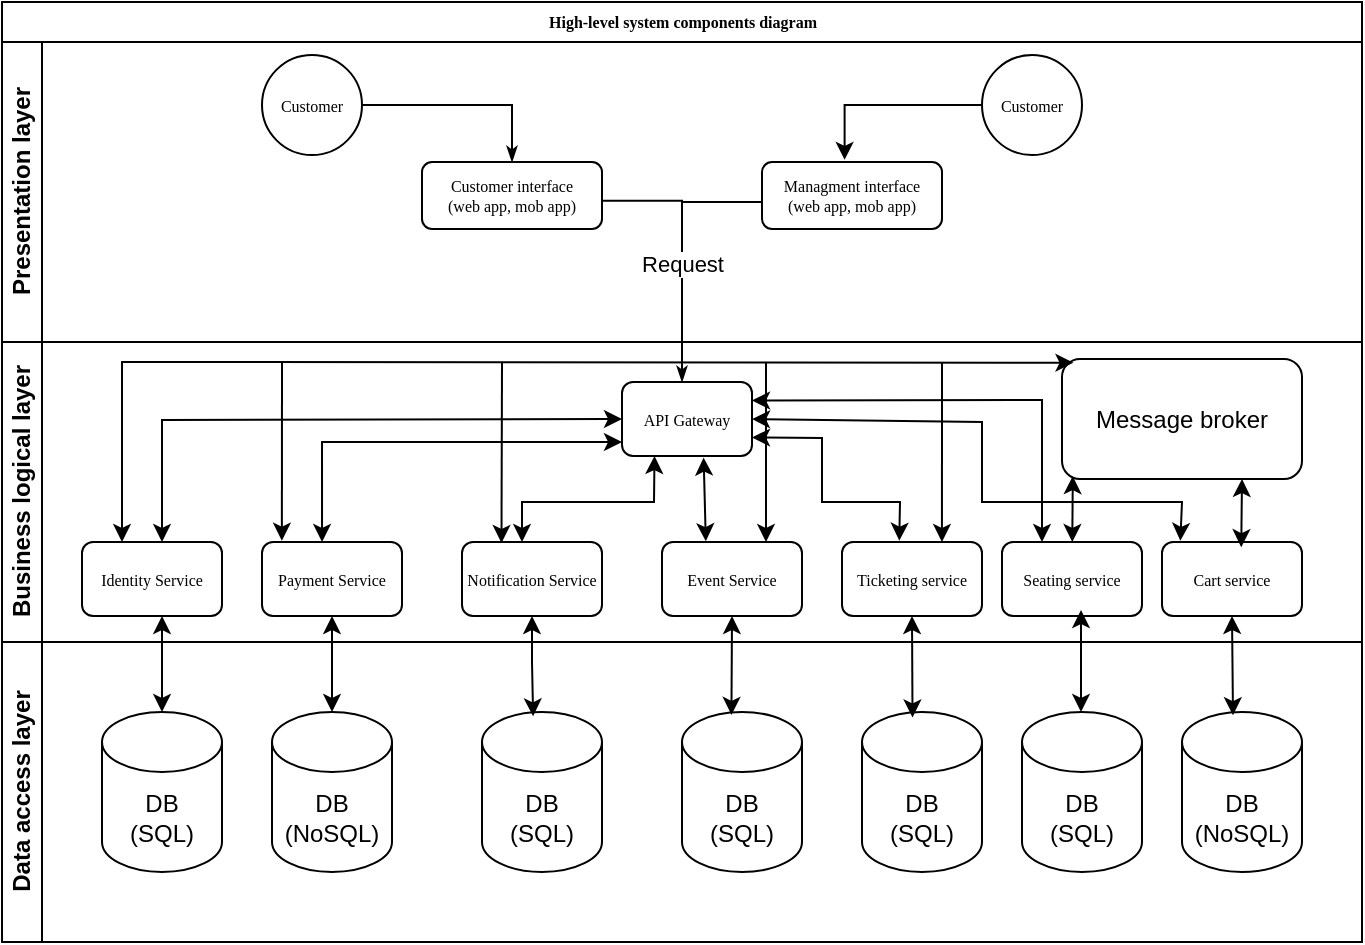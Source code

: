 <mxfile version="24.4.0" type="github" pages="3">
  <diagram id="C5RBs43oDa-KdzZeNtuy" name="Components">
    <mxGraphModel dx="1235" dy="614" grid="1" gridSize="10" guides="1" tooltips="1" connect="1" arrows="1" fold="1" page="1" pageScale="1" pageWidth="827" pageHeight="1169" math="0" shadow="0">
      <root>
        <mxCell id="WIyWlLk6GJQsqaUBKTNV-0" />
        <mxCell id="WIyWlLk6GJQsqaUBKTNV-1" parent="WIyWlLk6GJQsqaUBKTNV-0" />
        <mxCell id="FSC2xQSQnxuu6QK0y-9J-13" value="High-level system components diagram" style="swimlane;html=1;childLayout=stackLayout;horizontal=1;startSize=20;horizontalStack=0;rounded=0;shadow=0;labelBackgroundColor=none;strokeWidth=1;fontFamily=Verdana;fontSize=8;align=center;" parent="WIyWlLk6GJQsqaUBKTNV-1" vertex="1">
          <mxGeometry x="30" y="10" width="680" height="470" as="geometry" />
        </mxCell>
        <mxCell id="FSC2xQSQnxuu6QK0y-9J-14" value="&lt;div&gt;Presentation layer&lt;/div&gt;" style="swimlane;html=1;startSize=20;horizontal=0;" parent="FSC2xQSQnxuu6QK0y-9J-13" vertex="1">
          <mxGeometry y="20" width="680" height="150" as="geometry" />
        </mxCell>
        <mxCell id="FSC2xQSQnxuu6QK0y-9J-15" style="edgeStyle=orthogonalEdgeStyle;rounded=0;html=1;labelBackgroundColor=none;startArrow=none;startFill=0;startSize=5;endArrow=classicThin;endFill=1;endSize=5;jettySize=auto;orthogonalLoop=1;strokeWidth=1;fontFamily=Verdana;fontSize=8" parent="FSC2xQSQnxuu6QK0y-9J-14" source="FSC2xQSQnxuu6QK0y-9J-16" target="FSC2xQSQnxuu6QK0y-9J-17" edge="1">
          <mxGeometry relative="1" as="geometry" />
        </mxCell>
        <mxCell id="FSC2xQSQnxuu6QK0y-9J-16" value="Customer" style="ellipse;whiteSpace=wrap;html=1;rounded=0;shadow=0;labelBackgroundColor=none;strokeWidth=1;fontFamily=Verdana;fontSize=8;align=center;" parent="FSC2xQSQnxuu6QK0y-9J-14" vertex="1">
          <mxGeometry x="130" y="6.5" width="50" height="50" as="geometry" />
        </mxCell>
        <mxCell id="FSC2xQSQnxuu6QK0y-9J-17" value="Customer interface&lt;div&gt;(web app, mob app)&lt;/div&gt;" style="rounded=1;whiteSpace=wrap;html=1;shadow=0;labelBackgroundColor=none;strokeWidth=1;fontFamily=Verdana;fontSize=8;align=center;" parent="FSC2xQSQnxuu6QK0y-9J-14" vertex="1">
          <mxGeometry x="210" y="60" width="90" height="33.5" as="geometry" />
        </mxCell>
        <mxCell id="CyoPv5MJOiadHyvmUzNJ-12" value="Customer" style="ellipse;whiteSpace=wrap;html=1;rounded=0;shadow=0;labelBackgroundColor=none;strokeWidth=1;fontFamily=Verdana;fontSize=8;align=center;" parent="FSC2xQSQnxuu6QK0y-9J-14" vertex="1">
          <mxGeometry x="490" y="6.5" width="50" height="50" as="geometry" />
        </mxCell>
        <mxCell id="CyoPv5MJOiadHyvmUzNJ-13" value="Managment interface&lt;div&gt;(web app, mob app)&lt;/div&gt;" style="rounded=1;whiteSpace=wrap;html=1;shadow=0;labelBackgroundColor=none;strokeWidth=1;fontFamily=Verdana;fontSize=8;align=center;" parent="FSC2xQSQnxuu6QK0y-9J-14" vertex="1">
          <mxGeometry x="380" y="60" width="90" height="33.5" as="geometry" />
        </mxCell>
        <mxCell id="CyoPv5MJOiadHyvmUzNJ-14" value="" style="endArrow=none;html=1;rounded=0;" parent="FSC2xQSQnxuu6QK0y-9J-14" edge="1">
          <mxGeometry width="50" height="50" relative="1" as="geometry">
            <mxPoint x="340" y="80" as="sourcePoint" />
            <mxPoint x="380" y="80" as="targetPoint" />
          </mxGeometry>
        </mxCell>
        <mxCell id="CyoPv5MJOiadHyvmUzNJ-16" style="edgeStyle=orthogonalEdgeStyle;rounded=0;orthogonalLoop=1;jettySize=auto;html=1;entryX=0.459;entryY=-0.032;entryDx=0;entryDy=0;entryPerimeter=0;" parent="FSC2xQSQnxuu6QK0y-9J-14" source="CyoPv5MJOiadHyvmUzNJ-12" target="CyoPv5MJOiadHyvmUzNJ-13" edge="1">
          <mxGeometry relative="1" as="geometry" />
        </mxCell>
        <mxCell id="FSC2xQSQnxuu6QK0y-9J-38" style="edgeStyle=orthogonalEdgeStyle;rounded=0;html=1;labelBackgroundColor=none;startArrow=none;startFill=0;startSize=5;endArrow=classicThin;endFill=1;endSize=5;jettySize=auto;orthogonalLoop=1;strokeWidth=1;fontFamily=Verdana;fontSize=8;exitX=0.995;exitY=0.578;exitDx=0;exitDy=0;exitPerimeter=0;" parent="FSC2xQSQnxuu6QK0y-9J-13" source="FSC2xQSQnxuu6QK0y-9J-17" target="FSC2xQSQnxuu6QK0y-9J-28" edge="1">
          <mxGeometry relative="1" as="geometry">
            <Array as="points">
              <mxPoint x="340" y="99" />
            </Array>
          </mxGeometry>
        </mxCell>
        <mxCell id="FSC2xQSQnxuu6QK0y-9J-48" value="Request" style="edgeLabel;html=1;align=center;verticalAlign=middle;resizable=0;points=[];" parent="FSC2xQSQnxuu6QK0y-9J-38" vertex="1" connectable="0">
          <mxGeometry x="-0.827" y="1" relative="1" as="geometry">
            <mxPoint x="29" y="32" as="offset" />
          </mxGeometry>
        </mxCell>
        <mxCell id="FSC2xQSQnxuu6QK0y-9J-26" value="Business logical layer" style="swimlane;html=1;startSize=20;horizontal=0;" parent="FSC2xQSQnxuu6QK0y-9J-13" vertex="1">
          <mxGeometry y="170" width="680" height="150" as="geometry" />
        </mxCell>
        <mxCell id="FSC2xQSQnxuu6QK0y-9J-28" value="API Gateway" style="rounded=1;whiteSpace=wrap;html=1;shadow=0;labelBackgroundColor=none;strokeWidth=1;fontFamily=Verdana;fontSize=8;align=center;" parent="FSC2xQSQnxuu6QK0y-9J-26" vertex="1">
          <mxGeometry x="310" y="20" width="65" height="37" as="geometry" />
        </mxCell>
        <mxCell id="FSC2xQSQnxuu6QK0y-9J-19" value="Identity Service" style="rounded=1;whiteSpace=wrap;html=1;shadow=0;labelBackgroundColor=none;strokeWidth=1;fontFamily=Verdana;fontSize=8;align=center;" parent="FSC2xQSQnxuu6QK0y-9J-26" vertex="1">
          <mxGeometry x="40" y="100.0" width="70" height="37" as="geometry" />
        </mxCell>
        <mxCell id="FSC2xQSQnxuu6QK0y-9J-46" value="Event Service" style="rounded=1;whiteSpace=wrap;html=1;shadow=0;labelBackgroundColor=none;strokeWidth=1;fontFamily=Verdana;fontSize=8;align=center;" parent="FSC2xQSQnxuu6QK0y-9J-26" vertex="1">
          <mxGeometry x="330" y="100" width="70" height="37" as="geometry" />
        </mxCell>
        <mxCell id="FSC2xQSQnxuu6QK0y-9J-22" value="Payment Service" style="rounded=1;whiteSpace=wrap;html=1;shadow=0;labelBackgroundColor=none;strokeWidth=1;fontFamily=Verdana;fontSize=8;align=center;" parent="FSC2xQSQnxuu6QK0y-9J-26" vertex="1">
          <mxGeometry x="130" y="100.0" width="70" height="37" as="geometry" />
        </mxCell>
        <mxCell id="FSC2xQSQnxuu6QK0y-9J-37" value="Notification Service" style="rounded=1;whiteSpace=wrap;html=1;shadow=0;labelBackgroundColor=none;strokeWidth=1;fontFamily=Verdana;fontSize=8;align=center;" parent="FSC2xQSQnxuu6QK0y-9J-26" vertex="1">
          <mxGeometry x="230" y="100" width="70" height="37" as="geometry" />
        </mxCell>
        <mxCell id="FSC2xQSQnxuu6QK0y-9J-52" value="Ticketing service" style="rounded=1;whiteSpace=wrap;html=1;shadow=0;labelBackgroundColor=none;strokeWidth=1;fontFamily=Verdana;fontSize=8;align=center;" parent="FSC2xQSQnxuu6QK0y-9J-26" vertex="1">
          <mxGeometry x="420" y="100" width="70" height="37" as="geometry" />
        </mxCell>
        <mxCell id="FSC2xQSQnxuu6QK0y-9J-59" value="" style="endArrow=classic;startArrow=classic;html=1;rounded=0;entryX=0;entryY=0.5;entryDx=0;entryDy=0;" parent="FSC2xQSQnxuu6QK0y-9J-26" target="FSC2xQSQnxuu6QK0y-9J-28" edge="1">
          <mxGeometry width="50" height="50" relative="1" as="geometry">
            <mxPoint x="80" y="100" as="sourcePoint" />
            <mxPoint x="200" y="60" as="targetPoint" />
            <Array as="points">
              <mxPoint x="80" y="39" />
            </Array>
          </mxGeometry>
        </mxCell>
        <mxCell id="FSC2xQSQnxuu6QK0y-9J-61" value="" style="endArrow=classic;startArrow=classic;html=1;rounded=0;entryX=0.5;entryY=1;entryDx=0;entryDy=0;" parent="FSC2xQSQnxuu6QK0y-9J-26" edge="1">
          <mxGeometry width="50" height="50" relative="1" as="geometry">
            <mxPoint x="80" y="185" as="sourcePoint" />
            <mxPoint x="80" y="137" as="targetPoint" />
          </mxGeometry>
        </mxCell>
        <mxCell id="FSC2xQSQnxuu6QK0y-9J-62" value="" style="endArrow=classic;startArrow=classic;html=1;rounded=0;entryX=0;entryY=0.811;entryDx=0;entryDy=0;exitX=0.429;exitY=0;exitDx=0;exitDy=0;exitPerimeter=0;entryPerimeter=0;" parent="FSC2xQSQnxuu6QK0y-9J-26" source="FSC2xQSQnxuu6QK0y-9J-22" target="FSC2xQSQnxuu6QK0y-9J-28" edge="1">
          <mxGeometry width="50" height="50" relative="1" as="geometry">
            <mxPoint x="130" y="160" as="sourcePoint" />
            <mxPoint x="180" y="110" as="targetPoint" />
            <Array as="points">
              <mxPoint x="160" y="50" />
            </Array>
          </mxGeometry>
        </mxCell>
        <mxCell id="FSC2xQSQnxuu6QK0y-9J-63" value="" style="endArrow=classic;startArrow=classic;html=1;rounded=0;entryX=0.25;entryY=1;entryDx=0;entryDy=0;" parent="FSC2xQSQnxuu6QK0y-9J-26" target="FSC2xQSQnxuu6QK0y-9J-28" edge="1">
          <mxGeometry width="50" height="50" relative="1" as="geometry">
            <mxPoint x="260" y="100" as="sourcePoint" />
            <mxPoint x="180" y="110" as="targetPoint" />
            <Array as="points">
              <mxPoint x="260" y="80" />
              <mxPoint x="326" y="80" />
            </Array>
          </mxGeometry>
        </mxCell>
        <mxCell id="FSC2xQSQnxuu6QK0y-9J-64" value="" style="endArrow=classic;startArrow=classic;html=1;rounded=0;exitX=0.313;exitY=-0.011;exitDx=0;exitDy=0;exitPerimeter=0;entryX=0.628;entryY=1.022;entryDx=0;entryDy=0;entryPerimeter=0;" parent="FSC2xQSQnxuu6QK0y-9J-26" source="FSC2xQSQnxuu6QK0y-9J-46" target="FSC2xQSQnxuu6QK0y-9J-28" edge="1">
          <mxGeometry width="50" height="50" relative="1" as="geometry">
            <mxPoint x="130" y="160" as="sourcePoint" />
            <mxPoint x="350" y="60" as="targetPoint" />
          </mxGeometry>
        </mxCell>
        <mxCell id="FSC2xQSQnxuu6QK0y-9J-77" value="" style="endArrow=classic;startArrow=classic;html=1;rounded=0;exitX=1;exitY=0.75;exitDx=0;exitDy=0;entryX=0.409;entryY=-0.018;entryDx=0;entryDy=0;entryPerimeter=0;" parent="FSC2xQSQnxuu6QK0y-9J-26" source="FSC2xQSQnxuu6QK0y-9J-28" target="FSC2xQSQnxuu6QK0y-9J-52" edge="1">
          <mxGeometry width="50" height="50" relative="1" as="geometry">
            <mxPoint x="410" y="120" as="sourcePoint" />
            <mxPoint x="460" y="70" as="targetPoint" />
            <Array as="points">
              <mxPoint x="410" y="48" />
              <mxPoint x="410" y="80" />
              <mxPoint x="449" y="80" />
            </Array>
          </mxGeometry>
        </mxCell>
        <mxCell id="8PGqrRQLjZs6h35ACoNm-7" value="Message broker" style="rounded=1;whiteSpace=wrap;html=1;" parent="FSC2xQSQnxuu6QK0y-9J-26" vertex="1">
          <mxGeometry x="530" y="8.5" width="120" height="60" as="geometry" />
        </mxCell>
        <mxCell id="8PGqrRQLjZs6h35ACoNm-8" value="" style="endArrow=classic;startArrow=classic;html=1;rounded=0;entryX=0.027;entryY=0.031;entryDx=0;entryDy=0;entryPerimeter=0;exitX=0.25;exitY=0;exitDx=0;exitDy=0;" parent="FSC2xQSQnxuu6QK0y-9J-26" edge="1">
          <mxGeometry width="50" height="50" relative="1" as="geometry">
            <mxPoint x="60" y="100" as="sourcePoint" />
            <mxPoint x="535.74" y="10.36" as="targetPoint" />
            <Array as="points">
              <mxPoint x="60" y="10" />
            </Array>
          </mxGeometry>
        </mxCell>
        <mxCell id="8PGqrRQLjZs6h35ACoNm-10" value="" style="endArrow=classic;html=1;rounded=0;entryX=0.142;entryY=-0.018;entryDx=0;entryDy=0;entryPerimeter=0;" parent="FSC2xQSQnxuu6QK0y-9J-26" target="FSC2xQSQnxuu6QK0y-9J-22" edge="1">
          <mxGeometry width="50" height="50" relative="1" as="geometry">
            <mxPoint x="140" y="10" as="sourcePoint" />
            <mxPoint x="140.0" y="95.708" as="targetPoint" />
          </mxGeometry>
        </mxCell>
        <mxCell id="8PGqrRQLjZs6h35ACoNm-13" value="" style="endArrow=classic;html=1;rounded=0;entryX=0.282;entryY=0.013;entryDx=0;entryDy=0;entryPerimeter=0;" parent="FSC2xQSQnxuu6QK0y-9J-26" target="FSC2xQSQnxuu6QK0y-9J-37" edge="1">
          <mxGeometry width="50" height="50" relative="1" as="geometry">
            <mxPoint x="250" y="10" as="sourcePoint" />
            <mxPoint x="250" y="78.5" as="targetPoint" />
          </mxGeometry>
        </mxCell>
        <mxCell id="8PGqrRQLjZs6h35ACoNm-9" value="" style="endArrow=classic;html=1;rounded=0;" parent="FSC2xQSQnxuu6QK0y-9J-26" edge="1">
          <mxGeometry width="50" height="50" relative="1" as="geometry">
            <mxPoint x="382" y="10" as="sourcePoint" />
            <mxPoint x="382" y="100" as="targetPoint" />
          </mxGeometry>
        </mxCell>
        <mxCell id="CyoPv5MJOiadHyvmUzNJ-0" value="Cart service" style="rounded=1;whiteSpace=wrap;html=1;shadow=0;labelBackgroundColor=none;strokeWidth=1;fontFamily=Verdana;fontSize=8;align=center;" parent="FSC2xQSQnxuu6QK0y-9J-26" vertex="1">
          <mxGeometry x="580" y="100" width="70" height="37" as="geometry" />
        </mxCell>
        <mxCell id="CyoPv5MJOiadHyvmUzNJ-3" value="" style="endArrow=classic;startArrow=classic;html=1;rounded=0;exitX=0.566;exitY=0.07;exitDx=0;exitDy=0;exitPerimeter=0;entryX=0.75;entryY=1;entryDx=0;entryDy=0;" parent="FSC2xQSQnxuu6QK0y-9J-26" source="CyoPv5MJOiadHyvmUzNJ-0" target="8PGqrRQLjZs6h35ACoNm-7" edge="1">
          <mxGeometry width="50" height="50" relative="1" as="geometry">
            <mxPoint x="470" y="110" as="sourcePoint" />
            <mxPoint x="540" y="70" as="targetPoint" />
          </mxGeometry>
        </mxCell>
        <mxCell id="CyoPv5MJOiadHyvmUzNJ-18" value="" style="endArrow=classic;startArrow=classic;html=1;rounded=0;entryX=1;entryY=0.5;entryDx=0;entryDy=0;exitX=0.131;exitY=-0.016;exitDx=0;exitDy=0;exitPerimeter=0;" parent="FSC2xQSQnxuu6QK0y-9J-26" source="CyoPv5MJOiadHyvmUzNJ-0" target="FSC2xQSQnxuu6QK0y-9J-28" edge="1">
          <mxGeometry width="50" height="50" relative="1" as="geometry">
            <mxPoint x="270" y="150" as="sourcePoint" />
            <mxPoint x="320" y="100" as="targetPoint" />
            <Array as="points">
              <mxPoint x="590" y="80" />
              <mxPoint x="490" y="80" />
              <mxPoint x="490" y="40" />
            </Array>
          </mxGeometry>
        </mxCell>
        <mxCell id="M_gSmK0zAXzEEcm4Omqn-4" value="Seating service" style="rounded=1;whiteSpace=wrap;html=1;shadow=0;labelBackgroundColor=none;strokeWidth=1;fontFamily=Verdana;fontSize=8;align=center;" vertex="1" parent="FSC2xQSQnxuu6QK0y-9J-26">
          <mxGeometry x="500" y="100" width="70" height="37" as="geometry" />
        </mxCell>
        <mxCell id="M_gSmK0zAXzEEcm4Omqn-7" value="" style="endArrow=classic;startArrow=classic;html=1;rounded=0;entryX=0.045;entryY=0.976;entryDx=0;entryDy=0;entryPerimeter=0;" edge="1" parent="FSC2xQSQnxuu6QK0y-9J-26" source="M_gSmK0zAXzEEcm4Omqn-4" target="8PGqrRQLjZs6h35ACoNm-7">
          <mxGeometry width="50" height="50" relative="1" as="geometry">
            <mxPoint x="630" y="113" as="sourcePoint" />
            <mxPoint x="540" y="70" as="targetPoint" />
          </mxGeometry>
        </mxCell>
        <mxCell id="M_gSmK0zAXzEEcm4Omqn-9" value="" style="endArrow=classic;startArrow=classic;html=1;rounded=0;exitX=1;exitY=0.25;exitDx=0;exitDy=0;" edge="1" parent="FSC2xQSQnxuu6QK0y-9J-26" source="FSC2xQSQnxuu6QK0y-9J-28">
          <mxGeometry width="50" height="50" relative="1" as="geometry">
            <mxPoint x="410" y="140" as="sourcePoint" />
            <mxPoint x="520" y="100" as="targetPoint" />
            <Array as="points">
              <mxPoint x="520" y="29" />
            </Array>
          </mxGeometry>
        </mxCell>
        <mxCell id="FSC2xQSQnxuu6QK0y-9J-30" value="Data access layer" style="swimlane;html=1;startSize=20;horizontal=0;" parent="FSC2xQSQnxuu6QK0y-9J-13" vertex="1">
          <mxGeometry y="320" width="680" height="150" as="geometry" />
        </mxCell>
        <mxCell id="FSC2xQSQnxuu6QK0y-9J-56" value="DB&lt;div&gt;(NoSQL)&lt;/div&gt;" style="shape=cylinder3;whiteSpace=wrap;html=1;boundedLbl=1;backgroundOutline=1;size=15;" parent="FSC2xQSQnxuu6QK0y-9J-30" vertex="1">
          <mxGeometry x="135" y="35" width="60" height="80" as="geometry" />
        </mxCell>
        <mxCell id="FSC2xQSQnxuu6QK0y-9J-55" value="DB&lt;br&gt;(SQL)" style="shape=cylinder3;whiteSpace=wrap;html=1;boundedLbl=1;backgroundOutline=1;size=15;" parent="FSC2xQSQnxuu6QK0y-9J-30" vertex="1">
          <mxGeometry x="50" y="35" width="60" height="80" as="geometry" />
        </mxCell>
        <mxCell id="FSC2xQSQnxuu6QK0y-9J-57" value="DB&lt;div&gt;(SQL)&lt;/div&gt;" style="shape=cylinder3;whiteSpace=wrap;html=1;boundedLbl=1;backgroundOutline=1;size=15;" parent="FSC2xQSQnxuu6QK0y-9J-30" vertex="1">
          <mxGeometry x="340" y="35" width="60" height="80" as="geometry" />
        </mxCell>
        <mxCell id="8PGqrRQLjZs6h35ACoNm-0" value="DB&lt;div&gt;(SQL)&lt;/div&gt;" style="shape=cylinder3;whiteSpace=wrap;html=1;boundedLbl=1;backgroundOutline=1;size=15;" parent="FSC2xQSQnxuu6QK0y-9J-30" vertex="1">
          <mxGeometry x="240" y="35" width="60" height="80" as="geometry" />
        </mxCell>
        <mxCell id="8PGqrRQLjZs6h35ACoNm-6" value="DB&lt;div&gt;(SQL)&lt;/div&gt;" style="shape=cylinder3;whiteSpace=wrap;html=1;boundedLbl=1;backgroundOutline=1;size=15;" parent="FSC2xQSQnxuu6QK0y-9J-30" vertex="1">
          <mxGeometry x="430" y="35" width="60" height="80" as="geometry" />
        </mxCell>
        <mxCell id="CyoPv5MJOiadHyvmUzNJ-1" value="DB&lt;div&gt;(NoSQL)&lt;/div&gt;" style="shape=cylinder3;whiteSpace=wrap;html=1;boundedLbl=1;backgroundOutline=1;size=15;" parent="FSC2xQSQnxuu6QK0y-9J-30" vertex="1">
          <mxGeometry x="590" y="35" width="60" height="80" as="geometry" />
        </mxCell>
        <mxCell id="M_gSmK0zAXzEEcm4Omqn-3" value="DB&lt;div&gt;(SQL)&lt;/div&gt;" style="shape=cylinder3;whiteSpace=wrap;html=1;boundedLbl=1;backgroundOutline=1;size=15;" vertex="1" parent="FSC2xQSQnxuu6QK0y-9J-30">
          <mxGeometry x="510" y="35" width="60" height="80" as="geometry" />
        </mxCell>
        <mxCell id="M_gSmK0zAXzEEcm4Omqn-5" value="" style="endArrow=classic;startArrow=classic;html=1;rounded=0;entryX=0.5;entryY=1;entryDx=0;entryDy=0;exitX=0.421;exitY=0.034;exitDx=0;exitDy=0;exitPerimeter=0;" edge="1" parent="FSC2xQSQnxuu6QK0y-9J-30">
          <mxGeometry width="50" height="50" relative="1" as="geometry">
            <mxPoint x="539.5" y="35" as="sourcePoint" />
            <mxPoint x="539.5" y="-16" as="targetPoint" />
          </mxGeometry>
        </mxCell>
        <mxCell id="FSC2xQSQnxuu6QK0y-9J-60" value="" style="endArrow=classic;startArrow=classic;html=1;rounded=0;entryX=0.5;entryY=1;entryDx=0;entryDy=0;" parent="FSC2xQSQnxuu6QK0y-9J-13" source="FSC2xQSQnxuu6QK0y-9J-56" target="FSC2xQSQnxuu6QK0y-9J-22" edge="1">
          <mxGeometry width="50" height="50" relative="1" as="geometry">
            <mxPoint x="130" y="380" as="sourcePoint" />
            <mxPoint x="180" y="330" as="targetPoint" />
          </mxGeometry>
        </mxCell>
        <mxCell id="FSC2xQSQnxuu6QK0y-9J-78" value="" style="endArrow=classic;startArrow=classic;html=1;rounded=0;entryX=0.5;entryY=1;entryDx=0;entryDy=0;exitX=0.421;exitY=0.034;exitDx=0;exitDy=0;exitPerimeter=0;" parent="FSC2xQSQnxuu6QK0y-9J-13" source="8PGqrRQLjZs6h35ACoNm-6" target="FSC2xQSQnxuu6QK0y-9J-52" edge="1">
          <mxGeometry width="50" height="50" relative="1" as="geometry">
            <mxPoint x="455" y="350" as="sourcePoint" />
            <mxPoint x="535" y="300" as="targetPoint" />
          </mxGeometry>
        </mxCell>
        <mxCell id="FSC2xQSQnxuu6QK0y-9J-82" value="" style="endArrow=classic;startArrow=classic;html=1;rounded=0;entryX=0.5;entryY=1;entryDx=0;entryDy=0;exitX=0.426;exitY=0.027;exitDx=0;exitDy=0;exitPerimeter=0;" parent="FSC2xQSQnxuu6QK0y-9J-13" source="8PGqrRQLjZs6h35ACoNm-0" target="FSC2xQSQnxuu6QK0y-9J-37" edge="1">
          <mxGeometry width="50" height="50" relative="1" as="geometry">
            <mxPoint x="265" y="350" as="sourcePoint" />
            <mxPoint x="240.0" y="289.996" as="targetPoint" />
            <Array as="points">
              <mxPoint x="265" y="330" />
            </Array>
          </mxGeometry>
        </mxCell>
        <mxCell id="FSC2xQSQnxuu6QK0y-9J-80" value="" style="endArrow=classic;startArrow=classic;html=1;rounded=0;exitX=0.412;exitY=0.018;exitDx=0;exitDy=0;exitPerimeter=0;entryX=0.5;entryY=1;entryDx=0;entryDy=0;" parent="FSC2xQSQnxuu6QK0y-9J-13" source="FSC2xQSQnxuu6QK0y-9J-57" target="FSC2xQSQnxuu6QK0y-9J-46" edge="1">
          <mxGeometry width="50" height="50" relative="1" as="geometry">
            <mxPoint x="310" y="357" as="sourcePoint" />
            <mxPoint x="360" y="307" as="targetPoint" />
          </mxGeometry>
        </mxCell>
        <mxCell id="CyoPv5MJOiadHyvmUzNJ-2" value="" style="endArrow=classic;startArrow=classic;html=1;rounded=0;entryX=0.5;entryY=1;entryDx=0;entryDy=0;exitX=0.425;exitY=0.02;exitDx=0;exitDy=0;exitPerimeter=0;" parent="FSC2xQSQnxuu6QK0y-9J-13" source="CyoPv5MJOiadHyvmUzNJ-1" target="CyoPv5MJOiadHyvmUzNJ-0" edge="1">
          <mxGeometry width="50" height="50" relative="1" as="geometry">
            <mxPoint x="465" y="368" as="sourcePoint" />
            <mxPoint x="465" y="317" as="targetPoint" />
          </mxGeometry>
        </mxCell>
        <mxCell id="8PGqrRQLjZs6h35ACoNm-14" value="" style="endArrow=classic;html=1;rounded=0;entryX=0.714;entryY=0;entryDx=0;entryDy=0;entryPerimeter=0;" parent="WIyWlLk6GJQsqaUBKTNV-1" target="FSC2xQSQnxuu6QK0y-9J-52" edge="1">
          <mxGeometry width="50" height="50" relative="1" as="geometry">
            <mxPoint x="500" y="190" as="sourcePoint" />
            <mxPoint x="580" y="230" as="targetPoint" />
          </mxGeometry>
        </mxCell>
      </root>
    </mxGraphModel>
  </diagram>
  <diagram id="VbopG9nKai5J8iTSAUIw" name="State machine">
    <mxGraphModel dx="2284" dy="858" grid="1" gridSize="10" guides="1" tooltips="1" connect="1" arrows="1" fold="1" page="1" pageScale="1" pageWidth="850" pageHeight="1100" math="0" shadow="0">
      <root>
        <mxCell id="0" />
        <mxCell id="1" parent="0" />
        <mxCell id="OxrIHFO919TnP80p8CpJ-8" value="&lt;span style=&quot;white-space: pre;&quot; data-slate-fragment=&quot;JTVCJTdCJTIyZGF0YSUyMiUzQSU3QiU3RCUyQyUyMnR5cGUlMjIlM0ElMjJwYXJhZ3JhcGglMjIlMkMlMjJjaGlsZHJlbiUyMiUzQSU1QiU3QiUyMnRleHQlMjIlM0ElMjIlMjBzdGF0ZSUyMG1hY2hpbmUlMjBkaWFncmFtJTIwZm9yJTIwYSUyMHNlYXQlMjBzdGF0ZSUyMiUyQyUyMnV1aS1yaWNoVGV4dEVkaXRvci1zcGFuLW1hcmslMjIlM0F0cnVlJTdEJTVEJTdEJTVE&quot;&gt; State machine diagram for a seat state&lt;/span&gt;" style="swimlane;whiteSpace=wrap;html=1;" parent="1" vertex="1">
          <mxGeometry x="-790" y="50" width="580" height="490" as="geometry" />
        </mxCell>
        <mxCell id="OxrIHFO919TnP80p8CpJ-1" value="" style="ellipse;fillColor=strokeColor;" parent="OxrIHFO919TnP80p8CpJ-8" vertex="1">
          <mxGeometry x="267" y="80" width="14" height="14" as="geometry" />
        </mxCell>
        <mxCell id="OxrIHFO919TnP80p8CpJ-2" value="Available" style="rounded=1;absoluteArcSize=1;arcSize=14;whiteSpace=wrap;strokeWidth=2;" parent="OxrIHFO919TnP80p8CpJ-8" vertex="1">
          <mxGeometry x="233" y="144" width="81" height="34" as="geometry" />
        </mxCell>
        <mxCell id="OxrIHFO919TnP80p8CpJ-3" value="Booked" style="rounded=1;absoluteArcSize=1;arcSize=14;whiteSpace=wrap;strokeWidth=2;" parent="OxrIHFO919TnP80p8CpJ-8" vertex="1">
          <mxGeometry x="233" y="247" width="82" height="34" as="geometry" />
        </mxCell>
        <mxCell id="OxrIHFO919TnP80p8CpJ-4" value="" style="curved=1;startArrow=none;;exitX=0.475;exitY=1;entryX=0.502;entryY=0;rounded=0;" parent="OxrIHFO919TnP80p8CpJ-8" source="OxrIHFO919TnP80p8CpJ-1" target="OxrIHFO919TnP80p8CpJ-2" edge="1">
          <mxGeometry relative="1" as="geometry">
            <Array as="points" />
          </mxGeometry>
        </mxCell>
        <mxCell id="OxrIHFO919TnP80p8CpJ-5" value="Seat taken" style="curved=1;startArrow=none;;exitX=0.284;exitY=1;entryX=0.281;entryY=0;rounded=0;" parent="OxrIHFO919TnP80p8CpJ-8" source="OxrIHFO919TnP80p8CpJ-2" target="OxrIHFO919TnP80p8CpJ-3" edge="1">
          <mxGeometry x="-0.46" y="15" relative="1" as="geometry">
            <Array as="points">
              <mxPoint x="110" y="210" />
            </Array>
            <mxPoint as="offset" />
          </mxGeometry>
        </mxCell>
        <mxCell id="OxrIHFO919TnP80p8CpJ-6" value="Seat released" style="curved=1;startArrow=none;;exitX=0.711;exitY=0;entryX=0.719;entryY=1;rounded=0;" parent="OxrIHFO919TnP80p8CpJ-8" source="OxrIHFO919TnP80p8CpJ-3" target="OxrIHFO919TnP80p8CpJ-2" edge="1">
          <mxGeometry x="0.465" y="15" relative="1" as="geometry">
            <Array as="points">
              <mxPoint x="480" y="210" />
            </Array>
            <mxPoint as="offset" />
          </mxGeometry>
        </mxCell>
        <mxCell id="OxrIHFO919TnP80p8CpJ-7" value="Seat not yet released" style="curved=1;startArrow=none;;exitX=0.993;exitY=0.323;entryX=0.993;entryY=0.677;rounded=0;" parent="OxrIHFO919TnP80p8CpJ-8" source="OxrIHFO919TnP80p8CpJ-3" target="OxrIHFO919TnP80p8CpJ-3" edge="1">
          <mxGeometry relative="1" as="geometry">
            <Array as="points">
              <mxPoint x="389" y="247" />
              <mxPoint x="407" y="247" />
              <mxPoint x="426" y="264" />
              <mxPoint x="407" y="281" />
              <mxPoint x="389" y="281" />
            </Array>
          </mxGeometry>
        </mxCell>
        <mxCell id="OxrIHFO919TnP80p8CpJ-11" value="" style="endArrow=classic;html=1;rounded=0;exitX=0.5;exitY=1;exitDx=0;exitDy=0;entryX=0.5;entryY=0;entryDx=0;entryDy=0;" parent="OxrIHFO919TnP80p8CpJ-8" source="OxrIHFO919TnP80p8CpJ-3" target="OxrIHFO919TnP80p8CpJ-9" edge="1">
          <mxGeometry width="50" height="50" relative="1" as="geometry">
            <mxPoint x="410" y="330" as="sourcePoint" />
            <mxPoint x="460" y="280" as="targetPoint" />
          </mxGeometry>
        </mxCell>
        <mxCell id="OxrIHFO919TnP80p8CpJ-12" value="Seat paid" style="edgeLabel;html=1;align=center;verticalAlign=middle;resizable=0;points=[];" parent="OxrIHFO919TnP80p8CpJ-11" vertex="1" connectable="0">
          <mxGeometry x="0.063" y="2" relative="1" as="geometry">
            <mxPoint x="-2" y="-2" as="offset" />
          </mxGeometry>
        </mxCell>
        <mxCell id="OxrIHFO919TnP80p8CpJ-14" value="" style="curved=1;endArrow=classic;html=1;rounded=0;exitX=1;exitY=0.5;exitDx=0;exitDy=0;" parent="OxrIHFO919TnP80p8CpJ-8" source="OxrIHFO919TnP80p8CpJ-9" edge="1">
          <mxGeometry width="50" height="50" relative="1" as="geometry">
            <mxPoint x="314" y="372" as="sourcePoint" />
            <mxPoint x="310" y="156" as="targetPoint" />
            <Array as="points">
              <mxPoint x="460" y="325" />
              <mxPoint x="540" y="295" />
              <mxPoint x="540" y="185" />
            </Array>
          </mxGeometry>
        </mxCell>
        <mxCell id="OxrIHFO919TnP80p8CpJ-15" value="Order canceled" style="edgeLabel;html=1;align=center;verticalAlign=middle;resizable=0;points=[];" parent="OxrIHFO919TnP80p8CpJ-14" vertex="1" connectable="0">
          <mxGeometry x="-0.099" relative="1" as="geometry">
            <mxPoint x="-10" y="-8" as="offset" />
          </mxGeometry>
        </mxCell>
        <mxCell id="OxrIHFO919TnP80p8CpJ-19" value="" style="endArrow=classic;html=1;rounded=0;exitX=0.5;exitY=0;exitDx=0;exitDy=0;entryX=0.5;entryY=1;entryDx=0;entryDy=0;" parent="OxrIHFO919TnP80p8CpJ-8" source="OxrIHFO919TnP80p8CpJ-3" target="OxrIHFO919TnP80p8CpJ-2" edge="1">
          <mxGeometry width="50" height="50" relative="1" as="geometry">
            <mxPoint x="410" y="320" as="sourcePoint" />
            <mxPoint x="460" y="270" as="targetPoint" />
          </mxGeometry>
        </mxCell>
        <mxCell id="OxrIHFO919TnP80p8CpJ-20" value="Book time expired" style="edgeLabel;html=1;align=center;verticalAlign=middle;resizable=0;points=[];" parent="OxrIHFO919TnP80p8CpJ-19" vertex="1" connectable="0">
          <mxGeometry x="0.043" relative="1" as="geometry">
            <mxPoint as="offset" />
          </mxGeometry>
        </mxCell>
        <mxCell id="OxrIHFO919TnP80p8CpJ-9" value="Sold" style="rounded=1;absoluteArcSize=1;arcSize=14;whiteSpace=wrap;strokeWidth=2;" parent="OxrIHFO919TnP80p8CpJ-8" vertex="1">
          <mxGeometry x="232" y="340" width="82" height="34" as="geometry" />
        </mxCell>
        <mxCell id="OxrIHFO919TnP80p8CpJ-18" value="" style="endArrow=classic;html=1;rounded=0;exitX=0.5;exitY=1;exitDx=0;exitDy=0;" parent="OxrIHFO919TnP80p8CpJ-8" source="OxrIHFO919TnP80p8CpJ-9" target="OxrIHFO919TnP80p8CpJ-17" edge="1">
          <mxGeometry width="50" height="50" relative="1" as="geometry">
            <mxPoint x="273" y="374" as="sourcePoint" />
            <mxPoint x="273" y="430" as="targetPoint" />
          </mxGeometry>
        </mxCell>
        <mxCell id="OxrIHFO919TnP80p8CpJ-17" value="" style="ellipse;fillColor=strokeColor;" parent="OxrIHFO919TnP80p8CpJ-8" vertex="1">
          <mxGeometry x="266" y="420" width="14" height="14" as="geometry" />
        </mxCell>
      </root>
    </mxGraphModel>
  </diagram>
  <diagram id="KAtjBUedNfmfqGlVJ2dM" name="Sequence">
    <mxGraphModel dx="2600" dy="870" grid="1" gridSize="10" guides="1" tooltips="1" connect="1" arrows="1" fold="1" page="1" pageScale="1" pageWidth="850" pageHeight="1100" math="0" shadow="0">
      <root>
        <mxCell id="0" />
        <mxCell id="1" parent="0" />
        <mxCell id="52OlmpjXNag8NZeNVnOG-27" value="&lt;span style=&quot;white-space: pre;&quot; data-slate-fragment=&quot;JTVCJTdCJTIyZGF0YSUyMiUzQSU3QiU3RCUyQyUyMnR5cGUlMjIlM0ElMjJwYXJhZ3JhcGglMjIlMkMlMjJjaGlsZHJlbiUyMiUzQSU1QiU3QiUyMnRleHQlMjIlM0ElMjJzZXF1ZW5jZSUyMGRpYWdyYW0lMjBmb3IlMjBidXlpbmclMjBhJTIwc2VhdCUyMG9mJTIwYSUyMGxvd2VzdCUyMHByaWNlJTIyJTJDJTIydXVpLXJpY2hUZXh0RWRpdG9yLXNwYW4tbWFyayUyMiUzQXRydWUlN0QlNUQlN0QlNUQ=&quot;&gt;Sequence diagram for buying a seat of a lowest price&lt;/span&gt;" style="swimlane;whiteSpace=wrap;html=1;startSize=20;" parent="1" vertex="1">
          <mxGeometry x="-810" y="60" width="1060" height="900" as="geometry" />
        </mxCell>
        <mxCell id="52OlmpjXNag8NZeNVnOG-31" value="NotificationService" style="shape=umlLifeline;perimeter=lifelinePerimeter;whiteSpace=wrap;container=1;dropTarget=0;collapsible=0;recursiveResize=0;outlineConnect=0;portConstraint=eastwest;newEdgeStyle={&quot;edgeStyle&quot;:&quot;elbowEdgeStyle&quot;,&quot;elbow&quot;:&quot;vertical&quot;,&quot;curved&quot;:0,&quot;rounded&quot;:0};size=65;" parent="52OlmpjXNag8NZeNVnOG-27" vertex="1">
          <mxGeometry x="890" y="60" width="153" height="740" as="geometry" />
        </mxCell>
        <mxCell id="52OlmpjXNag8NZeNVnOG-46" value="NotificationService" style="rounded=0;whiteSpace=wrap;html=1;" parent="52OlmpjXNag8NZeNVnOG-27" vertex="1">
          <mxGeometry x="893" y="740" width="150" height="60" as="geometry" />
        </mxCell>
        <mxCell id="52OlmpjXNag8NZeNVnOG-30" value="PaymentGateway" style="shape=umlLifeline;perimeter=lifelinePerimeter;whiteSpace=wrap;container=1;dropTarget=0;collapsible=0;recursiveResize=0;outlineConnect=0;portConstraint=eastwest;newEdgeStyle={&quot;edgeStyle&quot;:&quot;elbowEdgeStyle&quot;,&quot;elbow&quot;:&quot;vertical&quot;,&quot;curved&quot;:0,&quot;rounded&quot;:0};size=65;" parent="52OlmpjXNag8NZeNVnOG-27" vertex="1">
          <mxGeometry x="720" y="60" width="150" height="740" as="geometry" />
        </mxCell>
        <mxCell id="52OlmpjXNag8NZeNVnOG-45" value="PaymentGateway" style="rounded=0;whiteSpace=wrap;html=1;" parent="52OlmpjXNag8NZeNVnOG-27" vertex="1">
          <mxGeometry x="720" y="740" width="150" height="60" as="geometry" />
        </mxCell>
        <mxCell id="52OlmpjXNag8NZeNVnOG-29" value="Ticketing" style="shape=umlLifeline;perimeter=lifelinePerimeter;whiteSpace=wrap;container=1;dropTarget=0;collapsible=0;recursiveResize=0;outlineConnect=0;portConstraint=eastwest;newEdgeStyle={&quot;edgeStyle&quot;:&quot;elbowEdgeStyle&quot;,&quot;elbow&quot;:&quot;vertical&quot;,&quot;curved&quot;:0,&quot;rounded&quot;:0};size=65;" parent="52OlmpjXNag8NZeNVnOG-27" vertex="1">
          <mxGeometry x="550" y="60" width="150" height="740" as="geometry" />
        </mxCell>
        <mxCell id="52OlmpjXNag8NZeNVnOG-40" value="Send booking confirmation" style="verticalAlign=bottom;endArrow=block;edgeStyle=elbowEdgeStyle;elbow=vertical;curved=0;rounded=0;" parent="52OlmpjXNag8NZeNVnOG-27" edge="1">
          <mxGeometry relative="1" as="geometry">
            <Array as="points">
              <mxPoint x="810" y="610" />
            </Array>
            <mxPoint x="624.4" y="610" as="sourcePoint" />
            <mxPoint x="965.59" y="610" as="targetPoint" />
          </mxGeometry>
        </mxCell>
        <mxCell id="52OlmpjXNag8NZeNVnOG-37" value="Payment response" style="verticalAlign=bottom;endArrow=block;edgeStyle=elbowEdgeStyle;elbow=vertical;curved=0;rounded=0;dashed=1;dashPattern=2 3;" parent="52OlmpjXNag8NZeNVnOG-27" edge="1">
          <mxGeometry relative="1" as="geometry">
            <Array as="points" />
            <mxPoint x="794.5" y="540.0" as="sourcePoint" />
            <mxPoint x="624.5" y="540.0" as="targetPoint" />
          </mxGeometry>
        </mxCell>
        <mxCell id="52OlmpjXNag8NZeNVnOG-36" value="Initiate payment process" style="verticalAlign=bottom;endArrow=block;edgeStyle=elbowEdgeStyle;elbow=vertical;curved=0;rounded=0;" parent="52OlmpjXNag8NZeNVnOG-27" edge="1">
          <mxGeometry relative="1" as="geometry">
            <Array as="points" />
            <mxPoint x="624.5" y="470" as="sourcePoint" />
            <mxPoint x="794.5" y="470" as="targetPoint" />
          </mxGeometry>
        </mxCell>
        <mxCell id="52OlmpjXNag8NZeNVnOG-44" value="Event" style="rounded=0;whiteSpace=wrap;html=1;" parent="52OlmpjXNag8NZeNVnOG-27" vertex="1">
          <mxGeometry x="200" y="740" width="150" height="60" as="geometry" />
        </mxCell>
        <mxCell id="52OlmpjXNag8NZeNVnOG-28" value="Customer" style="shape=umlLifeline;perimeter=lifelinePerimeter;whiteSpace=wrap;container=1;dropTarget=0;collapsible=0;recursiveResize=0;outlineConnect=0;portConstraint=eastwest;newEdgeStyle={&quot;edgeStyle&quot;:&quot;elbowEdgeStyle&quot;,&quot;elbow&quot;:&quot;vertical&quot;,&quot;curved&quot;:0,&quot;rounded&quot;:0};size=65;" parent="52OlmpjXNag8NZeNVnOG-27" vertex="1">
          <mxGeometry x="25" y="60" width="150" height="740" as="geometry" />
        </mxCell>
        <mxCell id="52OlmpjXNag8NZeNVnOG-32" value="Request available seats&#xa; with lowest price&#xa; for specified Event" style="verticalAlign=bottom;endArrow=block;edgeStyle=elbowEdgeStyle;elbow=horizontal;curved=0;rounded=0;" parent="52OlmpjXNag8NZeNVnOG-27" edge="1">
          <mxGeometry x="-0.086" relative="1" as="geometry">
            <Array as="points">
              <mxPoint x="220.5" y="210" />
            </Array>
            <mxPoint x="100" y="210" as="sourcePoint" />
            <mxPoint x="275" y="210" as="targetPoint" />
            <mxPoint as="offset" />
          </mxGeometry>
        </mxCell>
        <mxCell id="52OlmpjXNag8NZeNVnOG-34" value="Return available seats" style="verticalAlign=bottom;endArrow=block;edgeStyle=elbowEdgeStyle;elbow=vertical;curved=0;rounded=0;" parent="52OlmpjXNag8NZeNVnOG-27" edge="1">
          <mxGeometry relative="1" as="geometry">
            <Array as="points">
              <mxPoint x="370" y="280" />
            </Array>
            <mxPoint x="454.5" y="280" as="sourcePoint" />
            <mxPoint x="274.667" y="280" as="targetPoint" />
          </mxGeometry>
        </mxCell>
        <mxCell id="52OlmpjXNag8NZeNVnOG-35" value="Request to reserve seat" style="verticalAlign=bottom;endArrow=block;edgeStyle=elbowEdgeStyle;elbow=vertical;curved=0;rounded=0;" parent="52OlmpjXNag8NZeNVnOG-27" source="52OlmpjXNag8NZeNVnOG-28" target="f_XSDxi6e9xIyzS23LVD-3" edge="1">
          <mxGeometry x="-0.491" y="3" relative="1" as="geometry">
            <Array as="points">
              <mxPoint x="236" y="343" />
            </Array>
            <mxPoint as="offset" />
          </mxGeometry>
        </mxCell>
        <mxCell id="52OlmpjXNag8NZeNVnOG-39" value="Confirm reservation" style="verticalAlign=bottom;endArrow=block;edgeStyle=elbowEdgeStyle;elbow=vertical;curved=0;rounded=0;" parent="52OlmpjXNag8NZeNVnOG-27" source="52OlmpjXNag8NZeNVnOG-29" target="52OlmpjXNag8NZeNVnOG-28" edge="1">
          <mxGeometry relative="1" as="geometry">
            <Array as="points">
              <mxPoint x="236" y="581" />
            </Array>
          </mxGeometry>
        </mxCell>
        <mxCell id="52OlmpjXNag8NZeNVnOG-41" value="Notify user" style="verticalAlign=bottom;endArrow=block;edgeStyle=elbowEdgeStyle;elbow=vertical;curved=0;rounded=0;dashed=1;dashPattern=2 3;" parent="52OlmpjXNag8NZeNVnOG-27" source="52OlmpjXNag8NZeNVnOG-31" target="52OlmpjXNag8NZeNVnOG-28" edge="1">
          <mxGeometry relative="1" as="geometry">
            <Array as="points">
              <mxPoint x="458" y="685" />
            </Array>
          </mxGeometry>
        </mxCell>
        <mxCell id="52OlmpjXNag8NZeNVnOG-43" value="Customer" style="rounded=0;whiteSpace=wrap;html=1;" parent="52OlmpjXNag8NZeNVnOG-27" vertex="1">
          <mxGeometry x="25" y="740" width="150" height="60" as="geometry" />
        </mxCell>
        <mxCell id="f_XSDxi6e9xIyzS23LVD-1" value="Event" style="shape=umlLifeline;perimeter=lifelinePerimeter;whiteSpace=wrap;container=1;dropTarget=0;collapsible=0;recursiveResize=0;outlineConnect=0;portConstraint=eastwest;newEdgeStyle={&quot;edgeStyle&quot;:&quot;elbowEdgeStyle&quot;,&quot;elbow&quot;:&quot;vertical&quot;,&quot;curved&quot;:0,&quot;rounded&quot;:0};size=65;" vertex="1" parent="52OlmpjXNag8NZeNVnOG-27">
          <mxGeometry x="200" y="60" width="150" height="680" as="geometry" />
        </mxCell>
        <mxCell id="f_XSDxi6e9xIyzS23LVD-2" value="Ticketing" style="rounded=0;whiteSpace=wrap;html=1;" vertex="1" parent="52OlmpjXNag8NZeNVnOG-27">
          <mxGeometry x="550" y="740" width="150" height="60" as="geometry" />
        </mxCell>
        <mxCell id="f_XSDxi6e9xIyzS23LVD-3" value="Seating" style="shape=umlLifeline;perimeter=lifelinePerimeter;whiteSpace=wrap;container=1;dropTarget=0;collapsible=0;recursiveResize=0;outlineConnect=0;portConstraint=eastwest;newEdgeStyle={&quot;edgeStyle&quot;:&quot;elbowEdgeStyle&quot;,&quot;elbow&quot;:&quot;vertical&quot;,&quot;curved&quot;:0,&quot;rounded&quot;:0};size=65;" vertex="1" parent="52OlmpjXNag8NZeNVnOG-27">
          <mxGeometry x="380" y="60" width="150" height="680" as="geometry" />
        </mxCell>
        <mxCell id="f_XSDxi6e9xIyzS23LVD-6" value="Request list of unsold seats &#xa;in ascending order of price" style="verticalAlign=bottom;endArrow=block;edgeStyle=elbowEdgeStyle;elbow=horizontal;curved=0;rounded=0;" edge="1" parent="52OlmpjXNag8NZeNVnOG-27" source="f_XSDxi6e9xIyzS23LVD-1">
          <mxGeometry x="0.029" relative="1" as="geometry">
            <Array as="points">
              <mxPoint x="400.5" y="240" />
            </Array>
            <mxPoint x="280" y="240" as="sourcePoint" />
            <mxPoint x="455" y="240" as="targetPoint" />
            <mxPoint as="offset" />
          </mxGeometry>
        </mxCell>
        <mxCell id="f_XSDxi6e9xIyzS23LVD-10" value="Request to buy seat" style="verticalAlign=bottom;endArrow=block;edgeStyle=elbowEdgeStyle;elbow=vertical;curved=0;rounded=0;" edge="1" parent="52OlmpjXNag8NZeNVnOG-27">
          <mxGeometry x="0.0" relative="1" as="geometry">
            <Array as="points">
              <mxPoint x="236" y="429.66" />
            </Array>
            <mxPoint x="100" y="429.66" as="sourcePoint" />
            <mxPoint x="624.5" y="429.66" as="targetPoint" />
            <mxPoint as="offset" />
          </mxGeometry>
        </mxCell>
        <mxCell id="f_XSDxi6e9xIyzS23LVD-11" value="Reserve seat" style="curved=1;rounded=0;" edge="1" parent="52OlmpjXNag8NZeNVnOG-27" source="f_XSDxi6e9xIyzS23LVD-3" target="f_XSDxi6e9xIyzS23LVD-3">
          <mxGeometry relative="1" as="geometry">
            <Array as="points">
              <mxPoint x="530" y="350" />
              <mxPoint x="530" y="380" />
            </Array>
            <mxPoint x="458" y="350" as="sourcePoint" />
            <mxPoint x="458" y="380" as="targetPoint" />
          </mxGeometry>
        </mxCell>
        <mxCell id="f_XSDxi6e9xIyzS23LVD-12" value="Display as a booked seat" style="verticalAlign=bottom;endArrow=block;edgeStyle=elbowEdgeStyle;elbow=vertical;curved=0;rounded=0;" edge="1" parent="52OlmpjXNag8NZeNVnOG-27">
          <mxGeometry x="-1" relative="1" as="geometry">
            <Array as="points">
              <mxPoint x="455.09" y="390" />
            </Array>
            <mxPoint x="195.09" y="390" as="sourcePoint" />
            <mxPoint x="94.9" y="390" as="targetPoint" />
            <mxPoint as="offset" />
          </mxGeometry>
        </mxCell>
        <mxCell id="f_XSDxi6e9xIyzS23LVD-13" value="Generate Ticket" style="curved=1;rounded=0;" edge="1" parent="52OlmpjXNag8NZeNVnOG-27">
          <mxGeometry relative="1" as="geometry">
            <Array as="points">
              <mxPoint x="700" y="485" />
              <mxPoint x="700" y="515" />
            </Array>
            <mxPoint x="625" y="485" as="sourcePoint" />
            <mxPoint x="625" y="515" as="targetPoint" />
          </mxGeometry>
        </mxCell>
        <mxCell id="f_XSDxi6e9xIyzS23LVD-14" value="Seating" style="rounded=0;whiteSpace=wrap;html=1;" vertex="1" parent="52OlmpjXNag8NZeNVnOG-27">
          <mxGeometry x="380" y="740" width="150" height="60" as="geometry" />
        </mxCell>
        <mxCell id="f_XSDxi6e9xIyzS23LVD-8" value="Display available seats&#xa;with lowest price" style="verticalAlign=bottom;endArrow=block;edgeStyle=elbowEdgeStyle;elbow=vertical;curved=0;rounded=0;" edge="1" parent="1" target="52OlmpjXNag8NZeNVnOG-28">
          <mxGeometry x="-1" y="10" relative="1" as="geometry">
            <Array as="points">
              <mxPoint x="-540" y="330" />
            </Array>
            <mxPoint x="-630" y="330" as="sourcePoint" />
            <mxPoint x="-535" y="330" as="targetPoint" />
            <mxPoint as="offset" />
          </mxGeometry>
        </mxCell>
      </root>
    </mxGraphModel>
  </diagram>
</mxfile>
